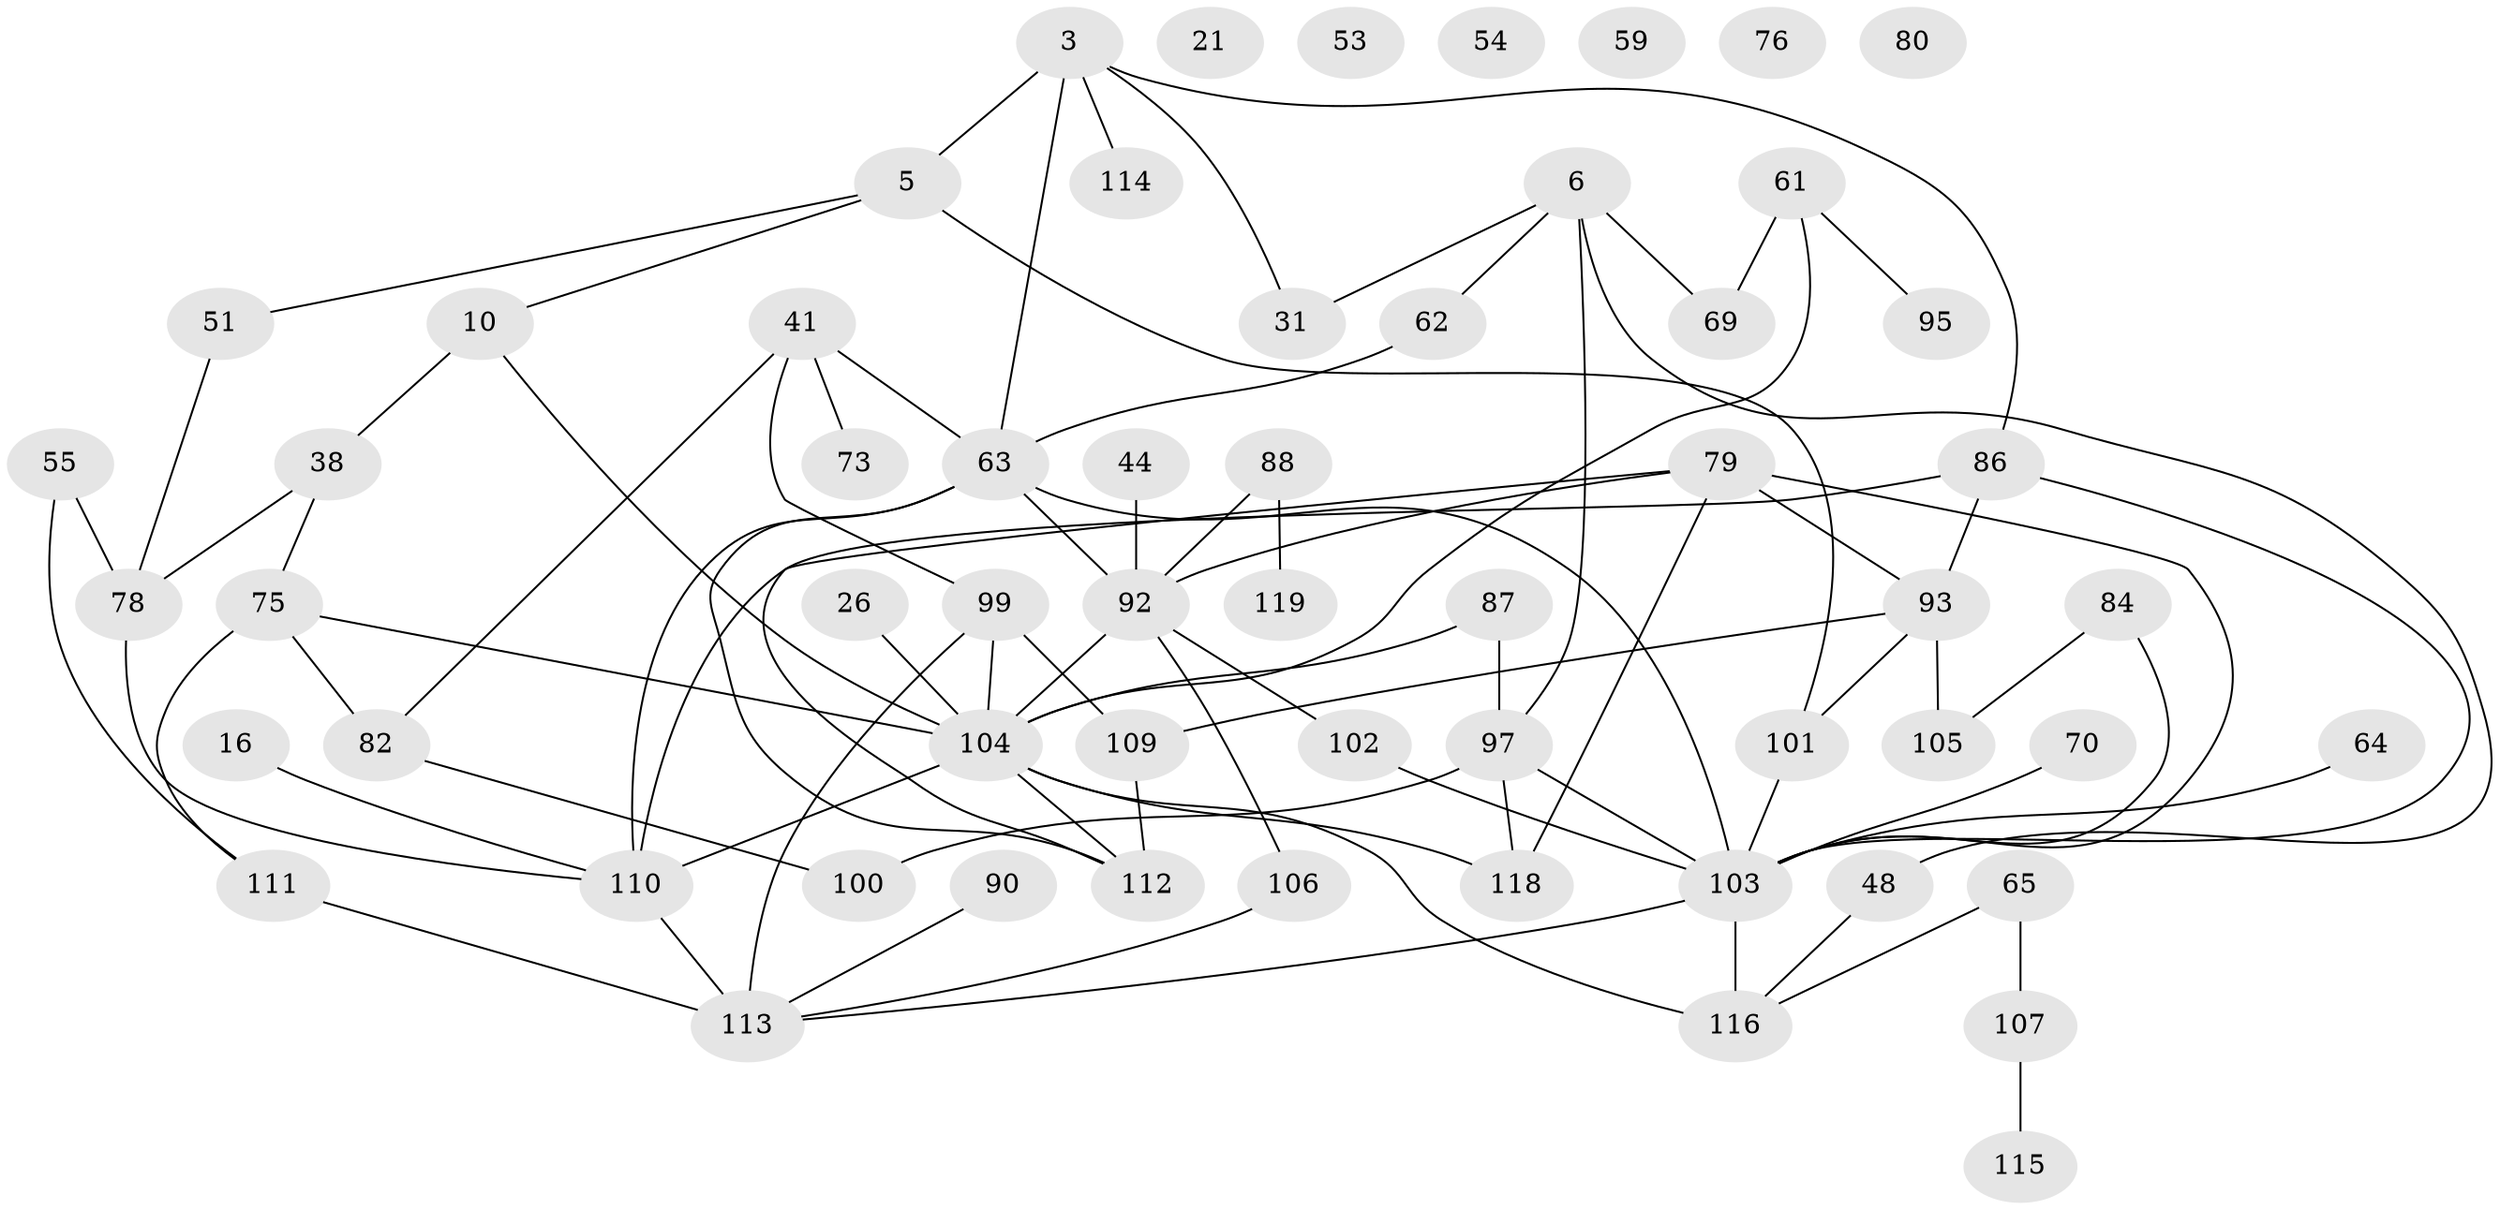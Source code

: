 // original degree distribution, {4: 0.15126050420168066, 5: 0.06722689075630252, 3: 0.2689075630252101, 1: 0.16806722689075632, 6: 0.04201680672268908, 2: 0.23529411764705882, 0: 0.05042016806722689, 8: 0.01680672268907563}
// Generated by graph-tools (version 1.1) at 2025/43/03/04/25 21:43:25]
// undirected, 59 vertices, 85 edges
graph export_dot {
graph [start="1"]
  node [color=gray90,style=filled];
  3 [super="+2"];
  5;
  6;
  10;
  16;
  21;
  26;
  31;
  38 [super="+34"];
  41;
  44;
  48;
  51 [super="+25"];
  53;
  54;
  55;
  59;
  61 [super="+33"];
  62 [super="+11"];
  63 [super="+20"];
  64 [super="+4"];
  65 [super="+35"];
  69 [super="+29"];
  70;
  73;
  75 [super="+39"];
  76;
  78;
  79 [super="+57"];
  80;
  82 [super="+17+37"];
  84;
  86;
  87;
  88;
  90;
  92 [super="+36+47+23"];
  93;
  95;
  97 [super="+72+89"];
  99 [super="+56"];
  100;
  101 [super="+58"];
  102 [super="+28"];
  103 [super="+13+77+60+83"];
  104 [super="+7+94+52"];
  105;
  106;
  107;
  109 [super="+81"];
  110 [super="+67+74"];
  111 [super="+71"];
  112 [super="+49"];
  113 [super="+12+43+42+98+108"];
  114;
  115;
  116 [super="+85"];
  118 [super="+117"];
  119;
  3 -- 5 [weight=2];
  3 -- 63;
  3 -- 114;
  3 -- 86;
  3 -- 31;
  5 -- 10;
  5 -- 51;
  5 -- 101;
  6 -- 31;
  6 -- 48;
  6 -- 69 [weight=2];
  6 -- 97;
  6 -- 62;
  10 -- 38 [weight=2];
  10 -- 104;
  16 -- 110;
  26 -- 104;
  38 -- 78;
  38 -- 75;
  41 -- 73;
  41 -- 82;
  41 -- 99;
  41 -- 63;
  44 -- 92;
  48 -- 116;
  51 -- 78;
  55 -- 78;
  55 -- 111;
  61 -- 69 [weight=2];
  61 -- 95;
  61 -- 104;
  62 -- 63;
  63 -- 110 [weight=2];
  63 -- 112 [weight=2];
  63 -- 92;
  63 -- 103 [weight=2];
  64 -- 103;
  65 -- 107;
  65 -- 116;
  70 -- 103;
  75 -- 111;
  75 -- 82;
  75 -- 104;
  78 -- 110;
  79 -- 93;
  79 -- 118;
  79 -- 112;
  79 -- 92 [weight=2];
  79 -- 103;
  82 -- 100;
  84 -- 105;
  84 -- 103;
  86 -- 93;
  86 -- 103;
  86 -- 110;
  87 -- 104;
  87 -- 97;
  88 -- 92;
  88 -- 119;
  90 -- 113;
  92 -- 104 [weight=4];
  92 -- 102;
  92 -- 106;
  93 -- 101;
  93 -- 105;
  93 -- 109;
  97 -- 100;
  97 -- 103;
  97 -- 118;
  99 -- 104 [weight=3];
  99 -- 113 [weight=3];
  99 -- 109;
  101 -- 103;
  102 -- 103;
  103 -- 116;
  103 -- 113;
  104 -- 112 [weight=2];
  104 -- 110 [weight=3];
  104 -- 116 [weight=2];
  104 -- 118;
  106 -- 113;
  107 -- 115;
  109 -- 112;
  110 -- 113;
  111 -- 113 [weight=2];
}
